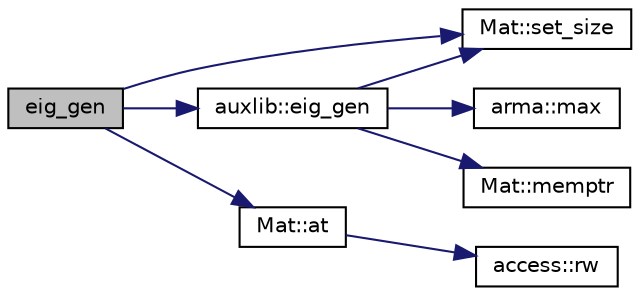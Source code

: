 digraph "eig_gen"
{
  edge [fontname="Helvetica",fontsize="10",labelfontname="Helvetica",labelfontsize="10"];
  node [fontname="Helvetica",fontsize="10",shape=record];
  rankdir="LR";
  Node1 [label="eig_gen",height=0.2,width=0.4,color="black", fillcolor="grey75", style="filled" fontcolor="black"];
  Node1 -> Node2 [color="midnightblue",fontsize="10",style="solid",fontname="Helvetica"];
  Node2 [label="auxlib::eig_gen",height=0.2,width=0.4,color="black", fillcolor="white", style="filled",URL="$group__auxlib.html#gad8f54af2f140f6fd919bd6f52a3228d5"];
  Node2 -> Node3 [color="midnightblue",fontsize="10",style="solid",fontname="Helvetica"];
  Node3 [label="Mat::set_size",height=0.2,width=0.4,color="black", fillcolor="white", style="filled",URL="$group___mat.html#ga750c2d7d0bd0cf7b88e17a24db252438",tooltip="change the matrix to have user specified dimensions (data is not preserved)"];
  Node2 -> Node4 [color="midnightblue",fontsize="10",style="solid",fontname="Helvetica"];
  Node4 [label="arma::max",height=0.2,width=0.4,color="black", fillcolor="white", style="filled",URL="$group__fn__max.html#ga4399d515d0581cd95e66728552a8ca55",tooltip="Delayed &#39;maximum values&#39; operation. The dimension, along which the maxima are found, is set via &#39;dim&#39;. For dim = 0, the maximum value of each column is found (i.e. searches by traversing across rows). For dim = 1, the maximum value of each row is found (i.e. searches by traversing across columns). The default is dim = 0."];
  Node2 -> Node5 [color="midnightblue",fontsize="10",style="solid",fontname="Helvetica"];
  Node5 [label="Mat::memptr",height=0.2,width=0.4,color="black", fillcolor="white", style="filled",URL="$group___mat.html#gad5b1b46a9288e04128aa11c99cc2b444",tooltip="returns a pointer to array of eTs used by the matrix"];
  Node1 -> Node3 [color="midnightblue",fontsize="10",style="solid",fontname="Helvetica"];
  Node1 -> Node6 [color="midnightblue",fontsize="10",style="solid",fontname="Helvetica"];
  Node6 [label="Mat::at",height=0.2,width=0.4,color="black", fillcolor="white", style="filled",URL="$group___mat.html#ga62c874c45807d7853afd231ae9f512d7",tooltip="linear element accessor (treats the matrix as a vector); no bounds check."];
  Node6 -> Node7 [color="midnightblue",fontsize="10",style="solid",fontname="Helvetica"];
  Node7 [label="access::rw",height=0.2,width=0.4,color="black", fillcolor="white", style="filled",URL="$classaccess.html#acd46d2d9e6004074b21bdec6a2f23c6e",tooltip="internal function to allow modification of data declared as read-only (use with caution)"];
}
